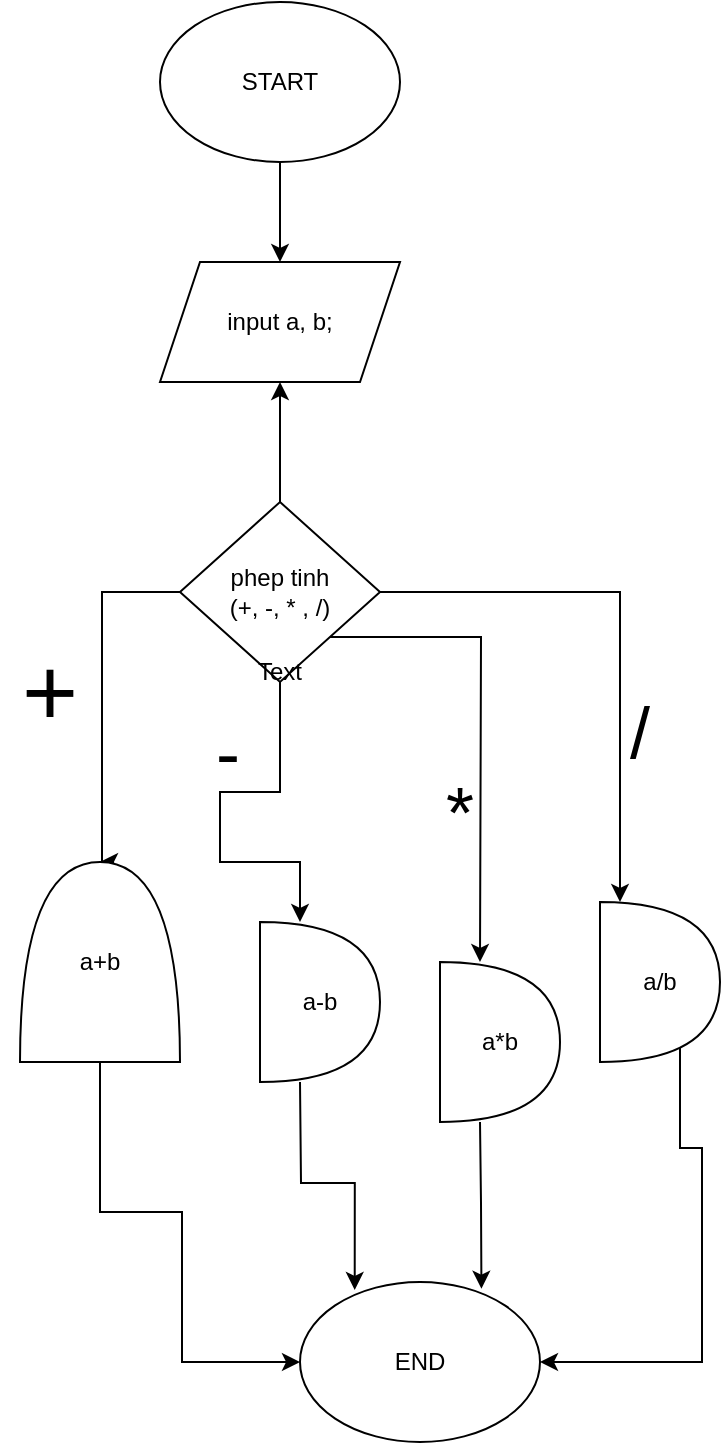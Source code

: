<mxfile version="25.0.3">
  <diagram name="Page-1" id="rv7MtEN7KsE8NynIJNUx">
    <mxGraphModel grid="1" page="1" gridSize="10" guides="1" tooltips="1" connect="1" arrows="1" fold="1" pageScale="1" pageWidth="827" pageHeight="1169" math="0" shadow="0">
      <root>
        <mxCell id="0" />
        <mxCell id="1" parent="0" />
        <mxCell id="ZFMIFKaXiEwmSGjB6UGT-3" style="edgeStyle=orthogonalEdgeStyle;rounded=0;orthogonalLoop=1;jettySize=auto;html=1;entryX=0.5;entryY=0;entryDx=0;entryDy=0;" edge="1" parent="1" source="ZFMIFKaXiEwmSGjB6UGT-1" target="ZFMIFKaXiEwmSGjB6UGT-2">
          <mxGeometry relative="1" as="geometry" />
        </mxCell>
        <mxCell id="ZFMIFKaXiEwmSGjB6UGT-1" value="&lt;font style=&quot;vertical-align: inherit;&quot;&gt;&lt;font style=&quot;vertical-align: inherit;&quot;&gt;START&lt;/font&gt;&lt;/font&gt;" style="ellipse;whiteSpace=wrap;html=1;" vertex="1" parent="1">
          <mxGeometry x="350" y="380" width="120" height="80" as="geometry" />
        </mxCell>
        <mxCell id="ZFMIFKaXiEwmSGjB6UGT-2" value="input a, b;" style="shape=parallelogram;perimeter=parallelogramPerimeter;whiteSpace=wrap;html=1;fixedSize=1;" vertex="1" parent="1">
          <mxGeometry x="350" y="510" width="120" height="60" as="geometry" />
        </mxCell>
        <mxCell id="ZFMIFKaXiEwmSGjB6UGT-5" style="edgeStyle=orthogonalEdgeStyle;rounded=0;orthogonalLoop=1;jettySize=auto;html=1;entryX=0.5;entryY=1;entryDx=0;entryDy=0;" edge="1" parent="1" source="ZFMIFKaXiEwmSGjB6UGT-4" target="ZFMIFKaXiEwmSGjB6UGT-2">
          <mxGeometry relative="1" as="geometry" />
        </mxCell>
        <mxCell id="ZFMIFKaXiEwmSGjB6UGT-6" style="edgeStyle=orthogonalEdgeStyle;rounded=0;orthogonalLoop=1;jettySize=auto;html=1;entryX=0;entryY=0.5;entryDx=0;entryDy=0;" edge="1" parent="1" source="ZFMIFKaXiEwmSGjB6UGT-4">
          <mxGeometry relative="1" as="geometry">
            <mxPoint x="320" y="810" as="targetPoint" />
            <Array as="points">
              <mxPoint x="321" y="675" />
            </Array>
          </mxGeometry>
        </mxCell>
        <mxCell id="ZFMIFKaXiEwmSGjB6UGT-7" style="edgeStyle=orthogonalEdgeStyle;rounded=0;orthogonalLoop=1;jettySize=auto;html=1;entryX=0.5;entryY=0;entryDx=0;entryDy=0;" edge="1" parent="1" source="ZFMIFKaXiEwmSGjB6UGT-4">
          <mxGeometry relative="1" as="geometry">
            <mxPoint x="420" y="840" as="targetPoint" />
            <Array as="points">
              <mxPoint x="410" y="775" />
              <mxPoint x="380" y="775" />
              <mxPoint x="380" y="810" />
              <mxPoint x="420" y="810" />
            </Array>
          </mxGeometry>
        </mxCell>
        <mxCell id="ZFMIFKaXiEwmSGjB6UGT-8" style="edgeStyle=orthogonalEdgeStyle;rounded=0;orthogonalLoop=1;jettySize=auto;html=1;exitX=1;exitY=0.5;exitDx=0;exitDy=0;" edge="1" parent="1" source="ZFMIFKaXiEwmSGjB6UGT-4">
          <mxGeometry relative="1" as="geometry">
            <mxPoint x="580" y="830" as="targetPoint" />
            <Array as="points">
              <mxPoint x="580" y="675" />
              <mxPoint x="580" y="820" />
            </Array>
          </mxGeometry>
        </mxCell>
        <mxCell id="ZFMIFKaXiEwmSGjB6UGT-9" style="edgeStyle=orthogonalEdgeStyle;rounded=0;orthogonalLoop=1;jettySize=auto;html=1;exitX=1;exitY=1;exitDx=0;exitDy=0;" edge="1" parent="1" source="ZFMIFKaXiEwmSGjB6UGT-4">
          <mxGeometry relative="1" as="geometry">
            <mxPoint x="510" y="860" as="targetPoint" />
          </mxGeometry>
        </mxCell>
        <mxCell id="ZFMIFKaXiEwmSGjB6UGT-4" value="phep tinh&lt;div&gt;(+, -, * , /)&lt;/div&gt;" style="rhombus;whiteSpace=wrap;html=1;" vertex="1" parent="1">
          <mxGeometry x="360" y="630" width="100" height="90" as="geometry" />
        </mxCell>
        <mxCell id="ZFMIFKaXiEwmSGjB6UGT-21" style="edgeStyle=orthogonalEdgeStyle;rounded=0;orthogonalLoop=1;jettySize=auto;html=1;" edge="1" parent="1">
          <mxGeometry relative="1" as="geometry">
            <mxPoint x="420" y="1060" as="targetPoint" />
            <Array as="points">
              <mxPoint x="320" y="985" />
              <mxPoint x="361" y="985" />
            </Array>
            <mxPoint x="320" y="910" as="sourcePoint" />
          </mxGeometry>
        </mxCell>
        <mxCell id="ZFMIFKaXiEwmSGjB6UGT-13" value="Text" style="text;html=1;align=center;verticalAlign=middle;whiteSpace=wrap;rounded=0;" vertex="1" parent="1">
          <mxGeometry x="380" y="700" width="60" height="30" as="geometry" />
        </mxCell>
        <mxCell id="ZFMIFKaXiEwmSGjB6UGT-14" value="&lt;font style=&quot;font-size: 48px;&quot;&gt;+&lt;/font&gt;" style="text;html=1;align=center;verticalAlign=middle;whiteSpace=wrap;rounded=0;" vertex="1" parent="1">
          <mxGeometry x="270" y="710" width="50" height="30" as="geometry" />
        </mxCell>
        <mxCell id="ZFMIFKaXiEwmSGjB6UGT-15" value="&lt;font style=&quot;font-size: 36px;&quot;&gt;-&lt;/font&gt;" style="text;html=1;align=center;verticalAlign=middle;whiteSpace=wrap;rounded=0;" vertex="1" parent="1">
          <mxGeometry x="354" y="740" width="60" height="30" as="geometry" />
        </mxCell>
        <mxCell id="ZFMIFKaXiEwmSGjB6UGT-25" style="edgeStyle=orthogonalEdgeStyle;rounded=0;orthogonalLoop=1;jettySize=auto;html=1;entryX=1;entryY=0.5;entryDx=0;entryDy=0;" edge="1" parent="1" target="ZFMIFKaXiEwmSGjB6UGT-22">
          <mxGeometry relative="1" as="geometry">
            <mxPoint x="620" y="1060" as="targetPoint" />
            <Array as="points">
              <mxPoint x="610" y="953" />
              <mxPoint x="621" y="953" />
              <mxPoint x="621" y="1060" />
            </Array>
            <mxPoint x="610" y="890" as="sourcePoint" />
          </mxGeometry>
        </mxCell>
        <mxCell id="ZFMIFKaXiEwmSGjB6UGT-19" value="&lt;font style=&quot;font-size: 36px;&quot;&gt;*&lt;/font&gt;" style="text;html=1;align=center;verticalAlign=middle;whiteSpace=wrap;rounded=0;" vertex="1" parent="1">
          <mxGeometry x="470" y="770" width="60" height="30" as="geometry" />
        </mxCell>
        <mxCell id="ZFMIFKaXiEwmSGjB6UGT-20" value="&lt;font style=&quot;font-size: 36px;&quot;&gt;/&lt;/font&gt;" style="text;html=1;align=center;verticalAlign=middle;whiteSpace=wrap;rounded=0;" vertex="1" parent="1">
          <mxGeometry x="560" y="730" width="60" height="30" as="geometry" />
        </mxCell>
        <mxCell id="ZFMIFKaXiEwmSGjB6UGT-22" value="END" style="ellipse;whiteSpace=wrap;html=1;" vertex="1" parent="1">
          <mxGeometry x="420" y="1020" width="120" height="80" as="geometry" />
        </mxCell>
        <mxCell id="ZFMIFKaXiEwmSGjB6UGT-23" style="edgeStyle=orthogonalEdgeStyle;rounded=0;orthogonalLoop=1;jettySize=auto;html=1;entryX=0.228;entryY=0.05;entryDx=0;entryDy=0;entryPerimeter=0;" edge="1" parent="1" target="ZFMIFKaXiEwmSGjB6UGT-22">
          <mxGeometry relative="1" as="geometry">
            <mxPoint x="420" y="920" as="sourcePoint" />
          </mxGeometry>
        </mxCell>
        <mxCell id="ZFMIFKaXiEwmSGjB6UGT-24" style="edgeStyle=orthogonalEdgeStyle;rounded=0;orthogonalLoop=1;jettySize=auto;html=1;entryX=0.756;entryY=0.042;entryDx=0;entryDy=0;entryPerimeter=0;" edge="1" parent="1" target="ZFMIFKaXiEwmSGjB6UGT-22">
          <mxGeometry relative="1" as="geometry">
            <mxPoint x="510" y="940" as="sourcePoint" />
          </mxGeometry>
        </mxCell>
        <mxCell id="R4ofA7u9MRvO4HeqL3Ex-1" value="a+b" style="shape=or;whiteSpace=wrap;html=1;direction=north;" vertex="1" parent="1">
          <mxGeometry x="280" y="810" width="80" height="100" as="geometry" />
        </mxCell>
        <mxCell id="R4ofA7u9MRvO4HeqL3Ex-2" value="a-b" style="shape=or;whiteSpace=wrap;html=1;" vertex="1" parent="1">
          <mxGeometry x="400" y="840" width="60" height="80" as="geometry" />
        </mxCell>
        <mxCell id="R4ofA7u9MRvO4HeqL3Ex-3" value="a*b" style="shape=or;whiteSpace=wrap;html=1;" vertex="1" parent="1">
          <mxGeometry x="490" y="860" width="60" height="80" as="geometry" />
        </mxCell>
        <mxCell id="R4ofA7u9MRvO4HeqL3Ex-4" value="a/b" style="shape=or;whiteSpace=wrap;html=1;" vertex="1" parent="1">
          <mxGeometry x="570" y="830" width="60" height="80" as="geometry" />
        </mxCell>
      </root>
    </mxGraphModel>
  </diagram>
</mxfile>
